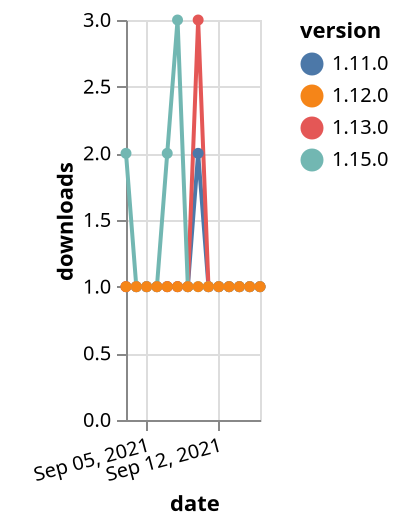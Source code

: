 {"$schema": "https://vega.github.io/schema/vega-lite/v5.json", "description": "A simple bar chart with embedded data.", "data": {"values": [{"date": "2021-09-03", "total": 235, "delta": 1, "version": "1.11.0"}, {"date": "2021-09-04", "total": 236, "delta": 1, "version": "1.11.0"}, {"date": "2021-09-05", "total": 237, "delta": 1, "version": "1.11.0"}, {"date": "2021-09-06", "total": 238, "delta": 1, "version": "1.11.0"}, {"date": "2021-09-07", "total": 239, "delta": 1, "version": "1.11.0"}, {"date": "2021-09-08", "total": 240, "delta": 1, "version": "1.11.0"}, {"date": "2021-09-09", "total": 241, "delta": 1, "version": "1.11.0"}, {"date": "2021-09-10", "total": 243, "delta": 2, "version": "1.11.0"}, {"date": "2021-09-11", "total": 244, "delta": 1, "version": "1.11.0"}, {"date": "2021-09-12", "total": 245, "delta": 1, "version": "1.11.0"}, {"date": "2021-09-13", "total": 246, "delta": 1, "version": "1.11.0"}, {"date": "2021-09-14", "total": 247, "delta": 1, "version": "1.11.0"}, {"date": "2021-09-15", "total": 248, "delta": 1, "version": "1.11.0"}, {"date": "2021-09-16", "total": 249, "delta": 1, "version": "1.11.0"}, {"date": "2021-09-03", "total": 363, "delta": 1, "version": "1.13.0"}, {"date": "2021-09-04", "total": 364, "delta": 1, "version": "1.13.0"}, {"date": "2021-09-05", "total": 365, "delta": 1, "version": "1.13.0"}, {"date": "2021-09-06", "total": 366, "delta": 1, "version": "1.13.0"}, {"date": "2021-09-07", "total": 367, "delta": 1, "version": "1.13.0"}, {"date": "2021-09-08", "total": 368, "delta": 1, "version": "1.13.0"}, {"date": "2021-09-09", "total": 369, "delta": 1, "version": "1.13.0"}, {"date": "2021-09-10", "total": 372, "delta": 3, "version": "1.13.0"}, {"date": "2021-09-11", "total": 373, "delta": 1, "version": "1.13.0"}, {"date": "2021-09-12", "total": 374, "delta": 1, "version": "1.13.0"}, {"date": "2021-09-13", "total": 375, "delta": 1, "version": "1.13.0"}, {"date": "2021-09-14", "total": 376, "delta": 1, "version": "1.13.0"}, {"date": "2021-09-15", "total": 377, "delta": 1, "version": "1.13.0"}, {"date": "2021-09-16", "total": 378, "delta": 1, "version": "1.13.0"}, {"date": "2021-09-03", "total": 114, "delta": 2, "version": "1.15.0"}, {"date": "2021-09-04", "total": 115, "delta": 1, "version": "1.15.0"}, {"date": "2021-09-05", "total": 116, "delta": 1, "version": "1.15.0"}, {"date": "2021-09-06", "total": 117, "delta": 1, "version": "1.15.0"}, {"date": "2021-09-07", "total": 119, "delta": 2, "version": "1.15.0"}, {"date": "2021-09-08", "total": 122, "delta": 3, "version": "1.15.0"}, {"date": "2021-09-09", "total": 123, "delta": 1, "version": "1.15.0"}, {"date": "2021-09-10", "total": 124, "delta": 1, "version": "1.15.0"}, {"date": "2021-09-11", "total": 125, "delta": 1, "version": "1.15.0"}, {"date": "2021-09-12", "total": 126, "delta": 1, "version": "1.15.0"}, {"date": "2021-09-13", "total": 127, "delta": 1, "version": "1.15.0"}, {"date": "2021-09-14", "total": 128, "delta": 1, "version": "1.15.0"}, {"date": "2021-09-15", "total": 129, "delta": 1, "version": "1.15.0"}, {"date": "2021-09-16", "total": 130, "delta": 1, "version": "1.15.0"}, {"date": "2021-09-03", "total": 179, "delta": 1, "version": "1.12.0"}, {"date": "2021-09-04", "total": 180, "delta": 1, "version": "1.12.0"}, {"date": "2021-09-05", "total": 181, "delta": 1, "version": "1.12.0"}, {"date": "2021-09-06", "total": 182, "delta": 1, "version": "1.12.0"}, {"date": "2021-09-07", "total": 183, "delta": 1, "version": "1.12.0"}, {"date": "2021-09-08", "total": 184, "delta": 1, "version": "1.12.0"}, {"date": "2021-09-09", "total": 185, "delta": 1, "version": "1.12.0"}, {"date": "2021-09-10", "total": 186, "delta": 1, "version": "1.12.0"}, {"date": "2021-09-11", "total": 187, "delta": 1, "version": "1.12.0"}, {"date": "2021-09-12", "total": 188, "delta": 1, "version": "1.12.0"}, {"date": "2021-09-13", "total": 189, "delta": 1, "version": "1.12.0"}, {"date": "2021-09-14", "total": 190, "delta": 1, "version": "1.12.0"}, {"date": "2021-09-15", "total": 191, "delta": 1, "version": "1.12.0"}, {"date": "2021-09-16", "total": 192, "delta": 1, "version": "1.12.0"}]}, "width": "container", "mark": {"type": "line", "point": {"filled": true}}, "encoding": {"x": {"field": "date", "type": "temporal", "timeUnit": "yearmonthdate", "title": "date", "axis": {"labelAngle": -15}}, "y": {"field": "delta", "type": "quantitative", "title": "downloads"}, "color": {"field": "version", "type": "nominal"}, "tooltip": {"field": "delta"}}}